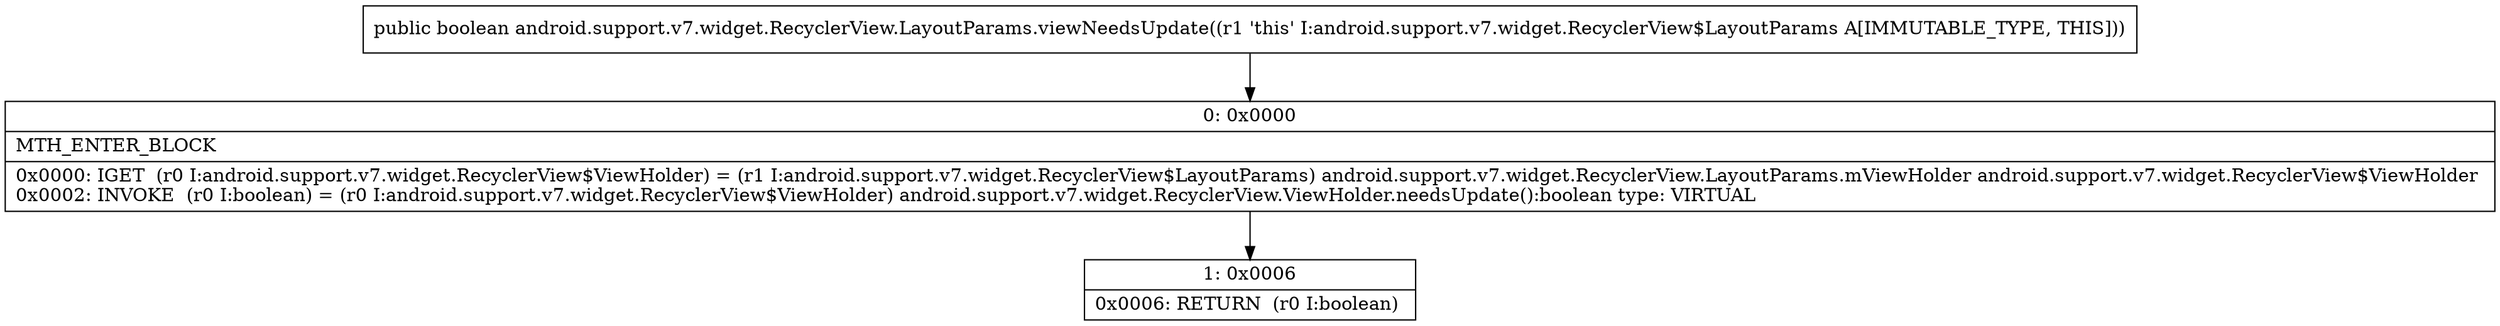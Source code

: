 digraph "CFG forandroid.support.v7.widget.RecyclerView.LayoutParams.viewNeedsUpdate()Z" {
Node_0 [shape=record,label="{0\:\ 0x0000|MTH_ENTER_BLOCK\l|0x0000: IGET  (r0 I:android.support.v7.widget.RecyclerView$ViewHolder) = (r1 I:android.support.v7.widget.RecyclerView$LayoutParams) android.support.v7.widget.RecyclerView.LayoutParams.mViewHolder android.support.v7.widget.RecyclerView$ViewHolder \l0x0002: INVOKE  (r0 I:boolean) = (r0 I:android.support.v7.widget.RecyclerView$ViewHolder) android.support.v7.widget.RecyclerView.ViewHolder.needsUpdate():boolean type: VIRTUAL \l}"];
Node_1 [shape=record,label="{1\:\ 0x0006|0x0006: RETURN  (r0 I:boolean) \l}"];
MethodNode[shape=record,label="{public boolean android.support.v7.widget.RecyclerView.LayoutParams.viewNeedsUpdate((r1 'this' I:android.support.v7.widget.RecyclerView$LayoutParams A[IMMUTABLE_TYPE, THIS])) }"];
MethodNode -> Node_0;
Node_0 -> Node_1;
}

